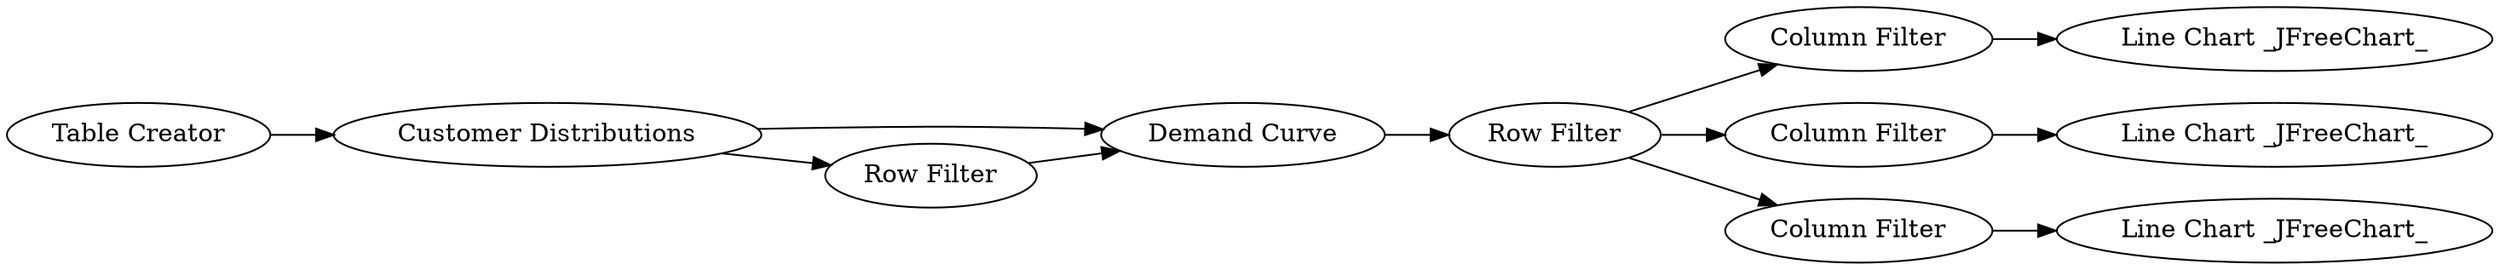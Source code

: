 digraph {
	4 -> 5
	3 -> 4
	5 -> 7
	5 -> 6
	5 -> 10
	1 -> 2
	2 -> 3
	7 -> 9
	10 -> 11
	2 -> 4
	6 -> 8
	5 [label="Row Filter"]
	1 [label="Table Creator"]
	7 [label="Column Filter"]
	9 [label="Line Chart _JFreeChart_"]
	11 [label="Line Chart _JFreeChart_"]
	4 [label="Demand Curve"]
	6 [label="Column Filter"]
	8 [label="Line Chart _JFreeChart_"]
	3 [label="Row Filter"]
	2 [label="Customer Distributions"]
	10 [label="Column Filter"]
	rankdir=LR
}
